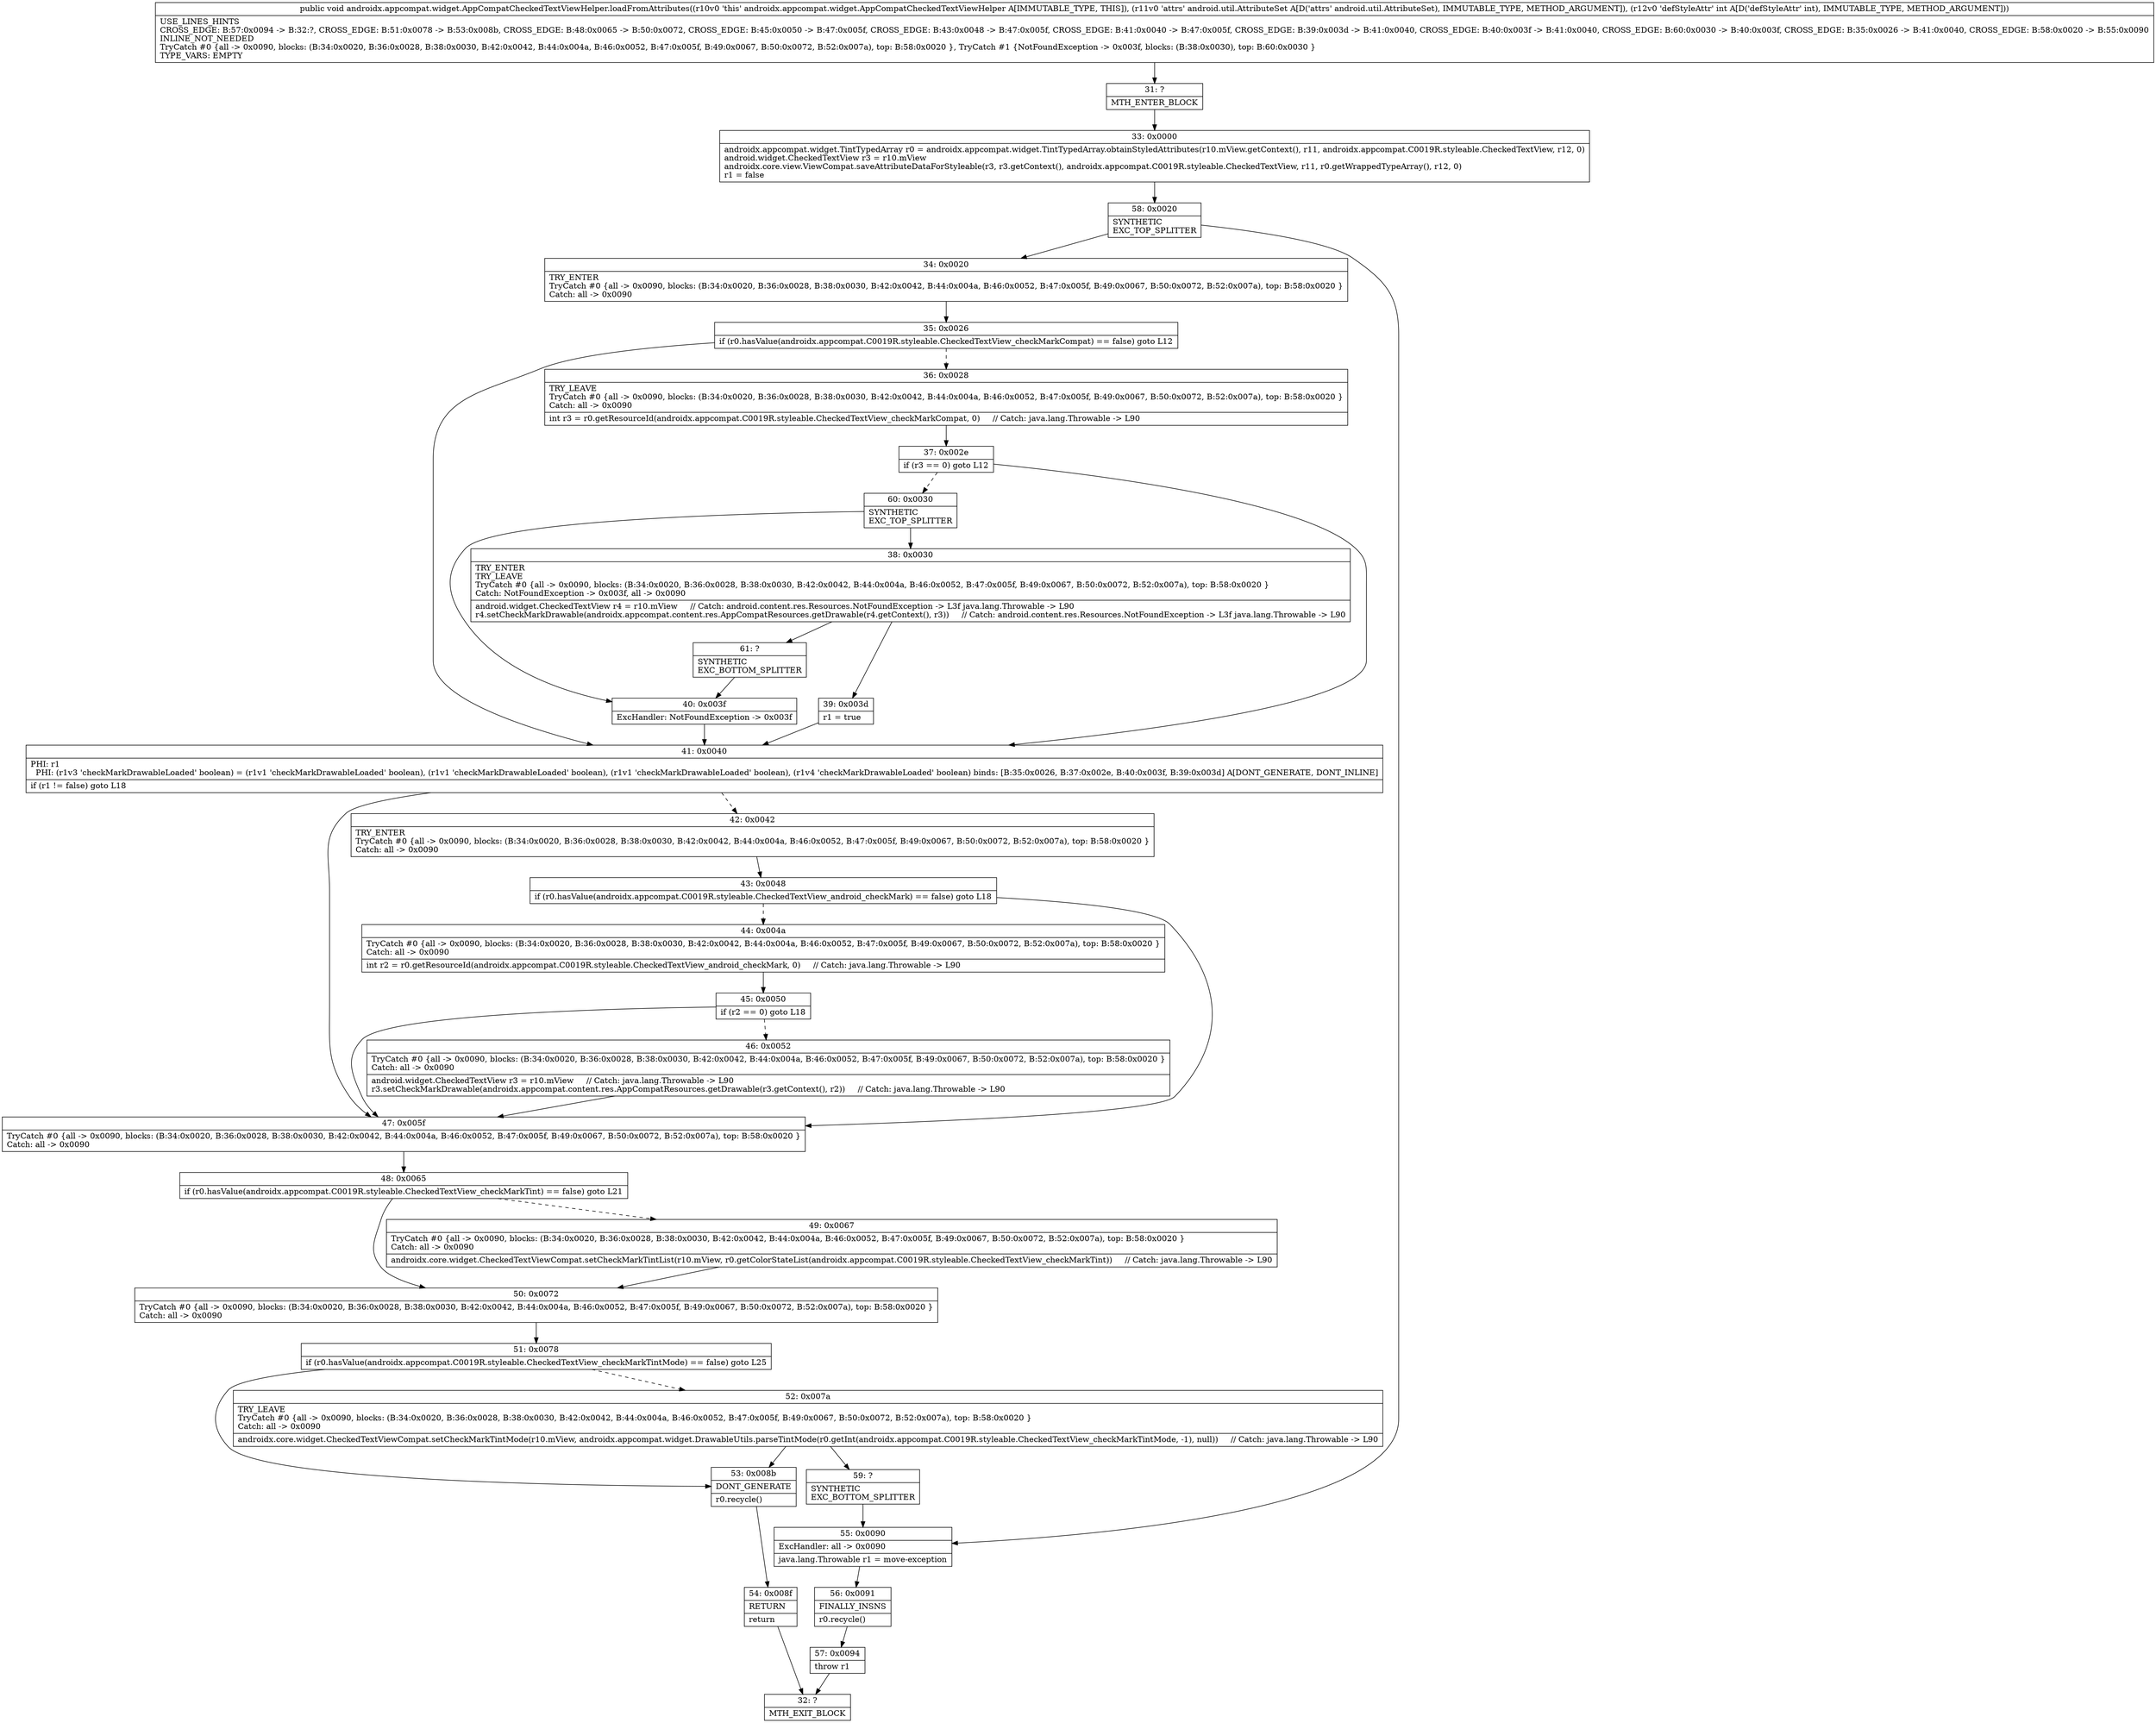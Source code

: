 digraph "CFG forandroidx.appcompat.widget.AppCompatCheckedTextViewHelper.loadFromAttributes(Landroid\/util\/AttributeSet;I)V" {
Node_31 [shape=record,label="{31\:\ ?|MTH_ENTER_BLOCK\l}"];
Node_33 [shape=record,label="{33\:\ 0x0000|androidx.appcompat.widget.TintTypedArray r0 = androidx.appcompat.widget.TintTypedArray.obtainStyledAttributes(r10.mView.getContext(), r11, androidx.appcompat.C0019R.styleable.CheckedTextView, r12, 0)\landroid.widget.CheckedTextView r3 = r10.mView\landroidx.core.view.ViewCompat.saveAttributeDataForStyleable(r3, r3.getContext(), androidx.appcompat.C0019R.styleable.CheckedTextView, r11, r0.getWrappedTypeArray(), r12, 0)\lr1 = false\l}"];
Node_58 [shape=record,label="{58\:\ 0x0020|SYNTHETIC\lEXC_TOP_SPLITTER\l}"];
Node_34 [shape=record,label="{34\:\ 0x0020|TRY_ENTER\lTryCatch #0 \{all \-\> 0x0090, blocks: (B:34:0x0020, B:36:0x0028, B:38:0x0030, B:42:0x0042, B:44:0x004a, B:46:0x0052, B:47:0x005f, B:49:0x0067, B:50:0x0072, B:52:0x007a), top: B:58:0x0020 \}\lCatch: all \-\> 0x0090\l}"];
Node_35 [shape=record,label="{35\:\ 0x0026|if (r0.hasValue(androidx.appcompat.C0019R.styleable.CheckedTextView_checkMarkCompat) == false) goto L12\l}"];
Node_36 [shape=record,label="{36\:\ 0x0028|TRY_LEAVE\lTryCatch #0 \{all \-\> 0x0090, blocks: (B:34:0x0020, B:36:0x0028, B:38:0x0030, B:42:0x0042, B:44:0x004a, B:46:0x0052, B:47:0x005f, B:49:0x0067, B:50:0x0072, B:52:0x007a), top: B:58:0x0020 \}\lCatch: all \-\> 0x0090\l|int r3 = r0.getResourceId(androidx.appcompat.C0019R.styleable.CheckedTextView_checkMarkCompat, 0)     \/\/ Catch: java.lang.Throwable \-\> L90\l}"];
Node_37 [shape=record,label="{37\:\ 0x002e|if (r3 == 0) goto L12\l}"];
Node_60 [shape=record,label="{60\:\ 0x0030|SYNTHETIC\lEXC_TOP_SPLITTER\l}"];
Node_38 [shape=record,label="{38\:\ 0x0030|TRY_ENTER\lTRY_LEAVE\lTryCatch #0 \{all \-\> 0x0090, blocks: (B:34:0x0020, B:36:0x0028, B:38:0x0030, B:42:0x0042, B:44:0x004a, B:46:0x0052, B:47:0x005f, B:49:0x0067, B:50:0x0072, B:52:0x007a), top: B:58:0x0020 \}\lCatch: NotFoundException \-\> 0x003f, all \-\> 0x0090\l|android.widget.CheckedTextView r4 = r10.mView     \/\/ Catch: android.content.res.Resources.NotFoundException \-\> L3f java.lang.Throwable \-\> L90\lr4.setCheckMarkDrawable(androidx.appcompat.content.res.AppCompatResources.getDrawable(r4.getContext(), r3))     \/\/ Catch: android.content.res.Resources.NotFoundException \-\> L3f java.lang.Throwable \-\> L90\l}"];
Node_39 [shape=record,label="{39\:\ 0x003d|r1 = true\l}"];
Node_61 [shape=record,label="{61\:\ ?|SYNTHETIC\lEXC_BOTTOM_SPLITTER\l}"];
Node_40 [shape=record,label="{40\:\ 0x003f|ExcHandler: NotFoundException \-\> 0x003f\l}"];
Node_41 [shape=record,label="{41\:\ 0x0040|PHI: r1 \l  PHI: (r1v3 'checkMarkDrawableLoaded' boolean) = (r1v1 'checkMarkDrawableLoaded' boolean), (r1v1 'checkMarkDrawableLoaded' boolean), (r1v1 'checkMarkDrawableLoaded' boolean), (r1v4 'checkMarkDrawableLoaded' boolean) binds: [B:35:0x0026, B:37:0x002e, B:40:0x003f, B:39:0x003d] A[DONT_GENERATE, DONT_INLINE]\l|if (r1 != false) goto L18\l}"];
Node_42 [shape=record,label="{42\:\ 0x0042|TRY_ENTER\lTryCatch #0 \{all \-\> 0x0090, blocks: (B:34:0x0020, B:36:0x0028, B:38:0x0030, B:42:0x0042, B:44:0x004a, B:46:0x0052, B:47:0x005f, B:49:0x0067, B:50:0x0072, B:52:0x007a), top: B:58:0x0020 \}\lCatch: all \-\> 0x0090\l}"];
Node_43 [shape=record,label="{43\:\ 0x0048|if (r0.hasValue(androidx.appcompat.C0019R.styleable.CheckedTextView_android_checkMark) == false) goto L18\l}"];
Node_44 [shape=record,label="{44\:\ 0x004a|TryCatch #0 \{all \-\> 0x0090, blocks: (B:34:0x0020, B:36:0x0028, B:38:0x0030, B:42:0x0042, B:44:0x004a, B:46:0x0052, B:47:0x005f, B:49:0x0067, B:50:0x0072, B:52:0x007a), top: B:58:0x0020 \}\lCatch: all \-\> 0x0090\l|int r2 = r0.getResourceId(androidx.appcompat.C0019R.styleable.CheckedTextView_android_checkMark, 0)     \/\/ Catch: java.lang.Throwable \-\> L90\l}"];
Node_45 [shape=record,label="{45\:\ 0x0050|if (r2 == 0) goto L18\l}"];
Node_46 [shape=record,label="{46\:\ 0x0052|TryCatch #0 \{all \-\> 0x0090, blocks: (B:34:0x0020, B:36:0x0028, B:38:0x0030, B:42:0x0042, B:44:0x004a, B:46:0x0052, B:47:0x005f, B:49:0x0067, B:50:0x0072, B:52:0x007a), top: B:58:0x0020 \}\lCatch: all \-\> 0x0090\l|android.widget.CheckedTextView r3 = r10.mView     \/\/ Catch: java.lang.Throwable \-\> L90\lr3.setCheckMarkDrawable(androidx.appcompat.content.res.AppCompatResources.getDrawable(r3.getContext(), r2))     \/\/ Catch: java.lang.Throwable \-\> L90\l}"];
Node_47 [shape=record,label="{47\:\ 0x005f|TryCatch #0 \{all \-\> 0x0090, blocks: (B:34:0x0020, B:36:0x0028, B:38:0x0030, B:42:0x0042, B:44:0x004a, B:46:0x0052, B:47:0x005f, B:49:0x0067, B:50:0x0072, B:52:0x007a), top: B:58:0x0020 \}\lCatch: all \-\> 0x0090\l}"];
Node_48 [shape=record,label="{48\:\ 0x0065|if (r0.hasValue(androidx.appcompat.C0019R.styleable.CheckedTextView_checkMarkTint) == false) goto L21\l}"];
Node_49 [shape=record,label="{49\:\ 0x0067|TryCatch #0 \{all \-\> 0x0090, blocks: (B:34:0x0020, B:36:0x0028, B:38:0x0030, B:42:0x0042, B:44:0x004a, B:46:0x0052, B:47:0x005f, B:49:0x0067, B:50:0x0072, B:52:0x007a), top: B:58:0x0020 \}\lCatch: all \-\> 0x0090\l|androidx.core.widget.CheckedTextViewCompat.setCheckMarkTintList(r10.mView, r0.getColorStateList(androidx.appcompat.C0019R.styleable.CheckedTextView_checkMarkTint))     \/\/ Catch: java.lang.Throwable \-\> L90\l}"];
Node_50 [shape=record,label="{50\:\ 0x0072|TryCatch #0 \{all \-\> 0x0090, blocks: (B:34:0x0020, B:36:0x0028, B:38:0x0030, B:42:0x0042, B:44:0x004a, B:46:0x0052, B:47:0x005f, B:49:0x0067, B:50:0x0072, B:52:0x007a), top: B:58:0x0020 \}\lCatch: all \-\> 0x0090\l}"];
Node_51 [shape=record,label="{51\:\ 0x0078|if (r0.hasValue(androidx.appcompat.C0019R.styleable.CheckedTextView_checkMarkTintMode) == false) goto L25\l}"];
Node_52 [shape=record,label="{52\:\ 0x007a|TRY_LEAVE\lTryCatch #0 \{all \-\> 0x0090, blocks: (B:34:0x0020, B:36:0x0028, B:38:0x0030, B:42:0x0042, B:44:0x004a, B:46:0x0052, B:47:0x005f, B:49:0x0067, B:50:0x0072, B:52:0x007a), top: B:58:0x0020 \}\lCatch: all \-\> 0x0090\l|androidx.core.widget.CheckedTextViewCompat.setCheckMarkTintMode(r10.mView, androidx.appcompat.widget.DrawableUtils.parseTintMode(r0.getInt(androidx.appcompat.C0019R.styleable.CheckedTextView_checkMarkTintMode, \-1), null))     \/\/ Catch: java.lang.Throwable \-\> L90\l}"];
Node_59 [shape=record,label="{59\:\ ?|SYNTHETIC\lEXC_BOTTOM_SPLITTER\l}"];
Node_53 [shape=record,label="{53\:\ 0x008b|DONT_GENERATE\l|r0.recycle()\l}"];
Node_54 [shape=record,label="{54\:\ 0x008f|RETURN\l|return\l}"];
Node_32 [shape=record,label="{32\:\ ?|MTH_EXIT_BLOCK\l}"];
Node_55 [shape=record,label="{55\:\ 0x0090|ExcHandler: all \-\> 0x0090\l|java.lang.Throwable r1 = move\-exception\l}"];
Node_56 [shape=record,label="{56\:\ 0x0091|FINALLY_INSNS\l|r0.recycle()\l}"];
Node_57 [shape=record,label="{57\:\ 0x0094|throw r1\l}"];
MethodNode[shape=record,label="{public void androidx.appcompat.widget.AppCompatCheckedTextViewHelper.loadFromAttributes((r10v0 'this' androidx.appcompat.widget.AppCompatCheckedTextViewHelper A[IMMUTABLE_TYPE, THIS]), (r11v0 'attrs' android.util.AttributeSet A[D('attrs' android.util.AttributeSet), IMMUTABLE_TYPE, METHOD_ARGUMENT]), (r12v0 'defStyleAttr' int A[D('defStyleAttr' int), IMMUTABLE_TYPE, METHOD_ARGUMENT]))  | USE_LINES_HINTS\lCROSS_EDGE: B:57:0x0094 \-\> B:32:?, CROSS_EDGE: B:51:0x0078 \-\> B:53:0x008b, CROSS_EDGE: B:48:0x0065 \-\> B:50:0x0072, CROSS_EDGE: B:45:0x0050 \-\> B:47:0x005f, CROSS_EDGE: B:43:0x0048 \-\> B:47:0x005f, CROSS_EDGE: B:41:0x0040 \-\> B:47:0x005f, CROSS_EDGE: B:39:0x003d \-\> B:41:0x0040, CROSS_EDGE: B:40:0x003f \-\> B:41:0x0040, CROSS_EDGE: B:60:0x0030 \-\> B:40:0x003f, CROSS_EDGE: B:35:0x0026 \-\> B:41:0x0040, CROSS_EDGE: B:58:0x0020 \-\> B:55:0x0090\lINLINE_NOT_NEEDED\lTryCatch #0 \{all \-\> 0x0090, blocks: (B:34:0x0020, B:36:0x0028, B:38:0x0030, B:42:0x0042, B:44:0x004a, B:46:0x0052, B:47:0x005f, B:49:0x0067, B:50:0x0072, B:52:0x007a), top: B:58:0x0020 \}, TryCatch #1 \{NotFoundException \-\> 0x003f, blocks: (B:38:0x0030), top: B:60:0x0030 \}\lTYPE_VARS: EMPTY\l}"];
MethodNode -> Node_31;Node_31 -> Node_33;
Node_33 -> Node_58;
Node_58 -> Node_34;
Node_58 -> Node_55;
Node_34 -> Node_35;
Node_35 -> Node_36[style=dashed];
Node_35 -> Node_41;
Node_36 -> Node_37;
Node_37 -> Node_41;
Node_37 -> Node_60[style=dashed];
Node_60 -> Node_38;
Node_60 -> Node_40;
Node_38 -> Node_39;
Node_38 -> Node_61;
Node_39 -> Node_41;
Node_61 -> Node_40;
Node_40 -> Node_41;
Node_41 -> Node_42[style=dashed];
Node_41 -> Node_47;
Node_42 -> Node_43;
Node_43 -> Node_44[style=dashed];
Node_43 -> Node_47;
Node_44 -> Node_45;
Node_45 -> Node_46[style=dashed];
Node_45 -> Node_47;
Node_46 -> Node_47;
Node_47 -> Node_48;
Node_48 -> Node_49[style=dashed];
Node_48 -> Node_50;
Node_49 -> Node_50;
Node_50 -> Node_51;
Node_51 -> Node_52[style=dashed];
Node_51 -> Node_53;
Node_52 -> Node_53;
Node_52 -> Node_59;
Node_59 -> Node_55;
Node_53 -> Node_54;
Node_54 -> Node_32;
Node_55 -> Node_56;
Node_56 -> Node_57;
Node_57 -> Node_32;
}

